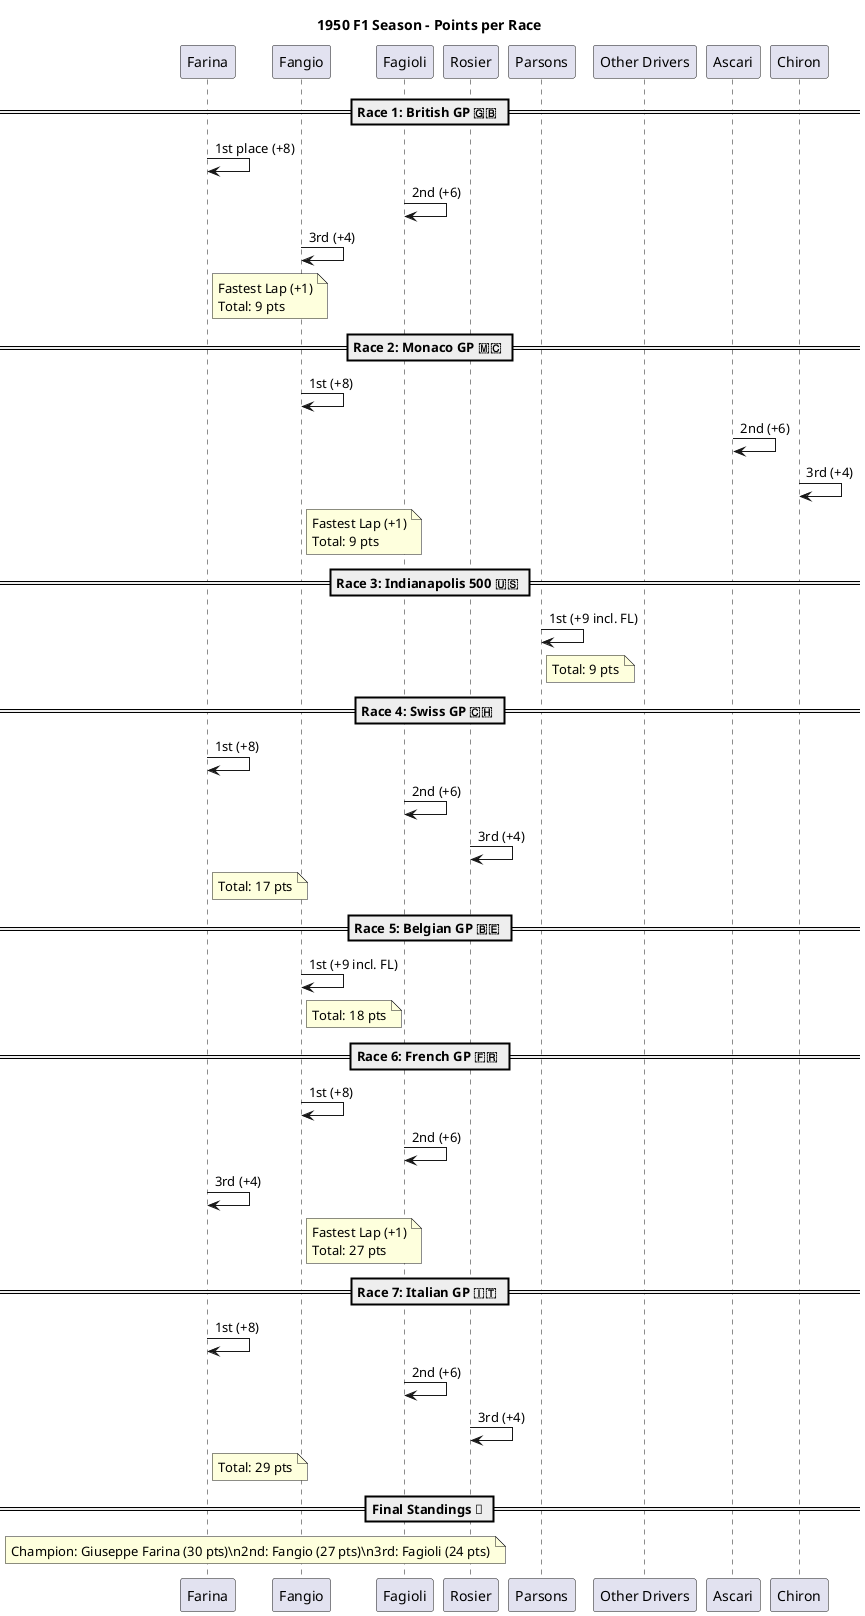 @startuml
title 1950 F1 Season - Points per Race

participant "Farina" as Farina
participant "Fangio" as Fangio
participant "Fagioli" as Fagioli
participant "Rosier" as Rosier
participant "Parsons" as Parsons
participant "Other Drivers" as Others

== Race 1: British GP 🇬🇧 ==
Farina -> Farina : 1st place (+8)
Fagioli -> Fagioli : 2nd (+6)
Fangio -> Fangio : 3rd (+4)
note right of Farina: Fastest Lap (+1)\nTotal: 9 pts

== Race 2: Monaco GP 🇲🇨 ==
Fangio -> Fangio : 1st (+8)
Ascari -> Ascari : 2nd (+6)
Chiron -> Chiron : 3rd (+4)
note right of Fangio: Fastest Lap (+1)\nTotal: 9 pts

== Race 3: Indianapolis 500 🇺🇸 ==
Parsons -> Parsons : 1st (+9 incl. FL)
note right of Parsons: Total: 9 pts

== Race 4: Swiss GP 🇨🇭 ==
Farina -> Farina : 1st (+8)
Fagioli -> Fagioli : 2nd (+6)
Rosier -> Rosier : 3rd (+4)
note right of Farina: Total: 17 pts

== Race 5: Belgian GP 🇧🇪 ==
Fangio -> Fangio : 1st (+9 incl. FL)
note right of Fangio: Total: 18 pts

== Race 6: French GP 🇫🇷 ==
Fangio -> Fangio : 1st (+8)
Fagioli -> Fagioli : 2nd (+6)
Farina -> Farina : 3rd (+4)
note right of Fangio: Fastest Lap (+1)\nTotal: 27 pts

== Race 7: Italian GP 🇮🇹 ==
Farina -> Farina : 1st (+8)
Fagioli -> Fagioli : 2nd (+6)
Rosier -> Rosier : 3rd (+4)
note right of Farina: Total: 29 pts

== Final Standings 🏁 ==
note over Farina, Fangio
Champion: Giuseppe Farina (30 pts)\n2nd: Fangio (27 pts)\n3rd: Fagioli (24 pts)
end note

@enduml